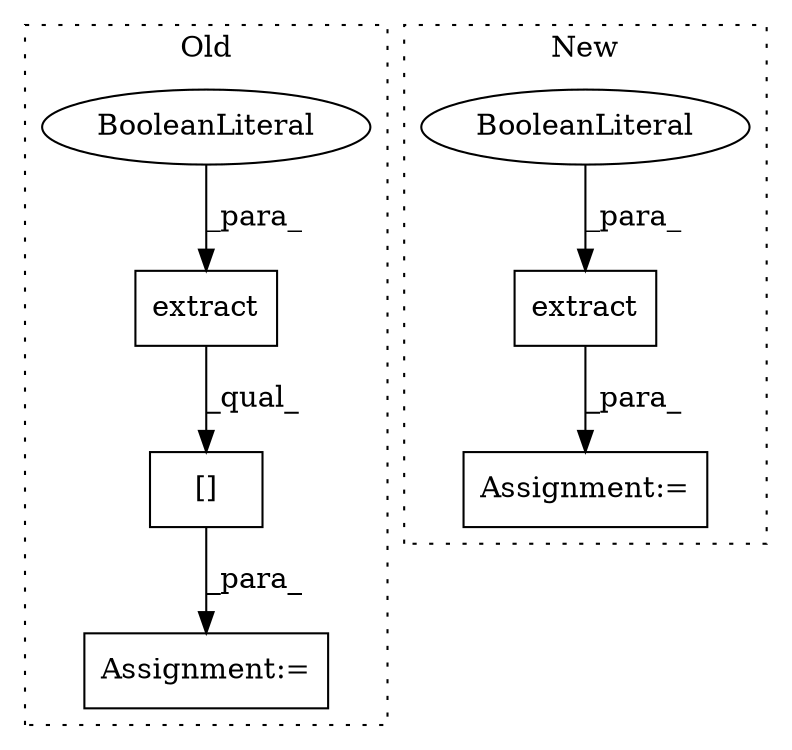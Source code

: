 digraph G {
subgraph cluster0 {
1 [label="extract" a="32" s="10985,11012" l="8,1" shape="box"];
4 [label="[]" a="2" s="10981,11017" l="33,1" shape="box"];
5 [label="BooleanLiteral" a="9" s="11007" l="5" shape="ellipse"];
7 [label="Assignment:=" a="7" s="10980" l="1" shape="box"];
label = "Old";
style="dotted";
}
subgraph cluster1 {
2 [label="extract" a="32" s="10788,10822" l="8,1" shape="box"];
3 [label="Assignment:=" a="7" s="10783" l="1" shape="box"];
6 [label="BooleanLiteral" a="9" s="10817" l="5" shape="ellipse"];
label = "New";
style="dotted";
}
1 -> 4 [label="_qual_"];
2 -> 3 [label="_para_"];
4 -> 7 [label="_para_"];
5 -> 1 [label="_para_"];
6 -> 2 [label="_para_"];
}
